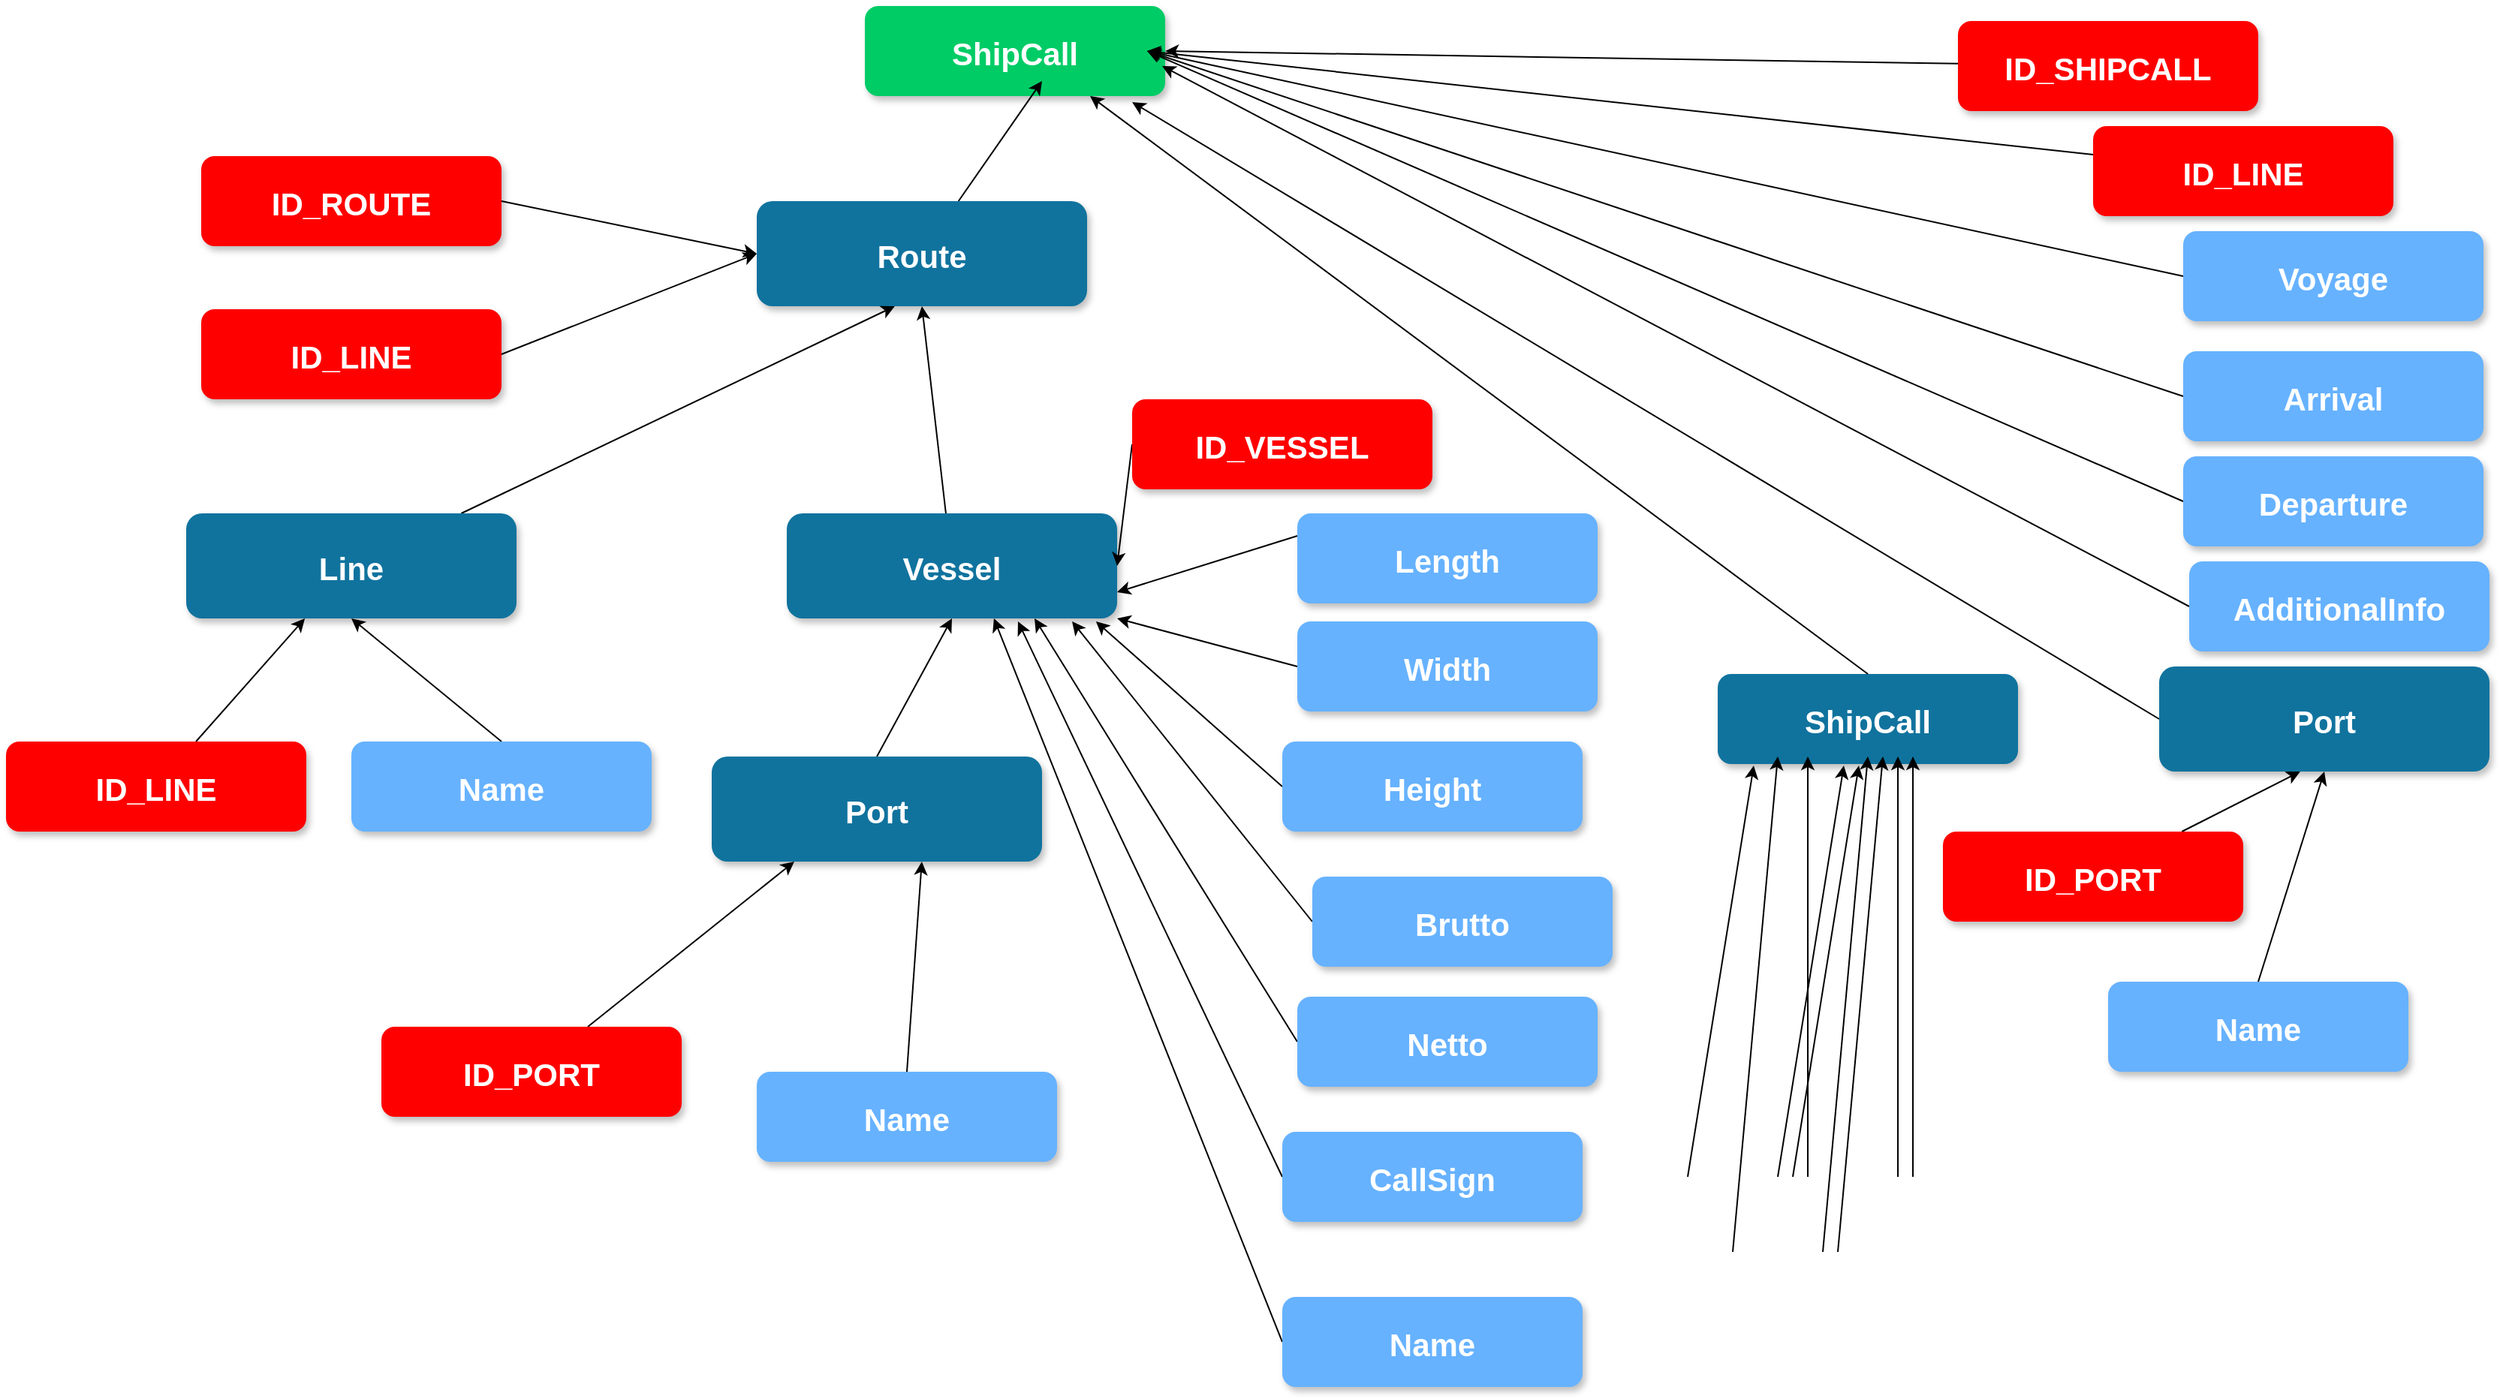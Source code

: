 <mxfile version="17.4.6" type="github">
  <diagram name="Page-1" id="97916047-d0de-89f5-080d-49f4d83e522f">
    <mxGraphModel dx="2844" dy="1444" grid="1" gridSize="10" guides="1" tooltips="1" connect="1" arrows="1" fold="1" page="1" pageScale="1.5" pageWidth="1169" pageHeight="827" background="none" math="0" shadow="0">
      <root>
        <mxCell id="0" />
        <mxCell id="1" parent="0" />
        <mxCell id="2" value="ShipCall" style="rounded=1;fillColor=#00CC66;strokeColor=none;shadow=1;gradientColor=none;fontStyle=1;fontColor=#FFFFFF;fontSize=21&#xa;;" parent="1" vertex="1">
          <mxGeometry x="672" y="180" width="200" height="60" as="geometry" />
        </mxCell>
        <mxCell id="lcggfKQUq6D2q7CxVZYy-72" style="edgeStyle=none;rounded=0;orthogonalLoop=1;jettySize=auto;html=1;entryX=0.59;entryY=0.833;entryDx=0;entryDy=0;entryPerimeter=0;" parent="1" source="3" target="2" edge="1">
          <mxGeometry relative="1" as="geometry" />
        </mxCell>
        <mxCell id="3" value="Route" style="rounded=1;fillColor=#10739E;strokeColor=none;shadow=1;gradientColor=none;fontStyle=1;fontColor=#FFFFFF;fontSize=21&#xa;;" parent="1" vertex="1">
          <mxGeometry x="600" y="310" width="220" height="70" as="geometry" />
        </mxCell>
        <mxCell id="lcggfKQUq6D2q7CxVZYy-66" style="edgeStyle=none;rounded=0;orthogonalLoop=1;jettySize=auto;html=1;entryX=1;entryY=0.5;entryDx=0;entryDy=0;" parent="1" source="lcggfKQUq6D2q7CxVZYy-57" target="2" edge="1">
          <mxGeometry relative="1" as="geometry" />
        </mxCell>
        <mxCell id="lcggfKQUq6D2q7CxVZYy-57" value="ID_SHIPCALL" style="rounded=1;fillColor=red;strokeColor=none;shadow=1;gradientColor=none;fontStyle=1;fontColor=#FFFFFF;fontSize=21&#xa;;" parent="1" vertex="1">
          <mxGeometry x="1400" y="190" width="200" height="60" as="geometry" />
        </mxCell>
        <mxCell id="lcggfKQUq6D2q7CxVZYy-67" style="edgeStyle=none;rounded=0;orthogonalLoop=1;jettySize=auto;html=1;" parent="1" source="lcggfKQUq6D2q7CxVZYy-58" edge="1">
          <mxGeometry relative="1" as="geometry">
            <mxPoint x="860" y="210" as="targetPoint" />
          </mxGeometry>
        </mxCell>
        <mxCell id="lcggfKQUq6D2q7CxVZYy-58" value="ID_LINE" style="rounded=1;fillColor=red&#xa;;strokeColor=none;shadow=1;gradientColor=none;fontStyle=1;fontColor=#FFFFFF;fontSize=21&#xa;;" parent="1" vertex="1">
          <mxGeometry x="1490" y="260" width="200" height="60" as="geometry" />
        </mxCell>
        <mxCell id="lcggfKQUq6D2q7CxVZYy-68" style="edgeStyle=none;rounded=0;orthogonalLoop=1;jettySize=auto;html=1;exitX=0;exitY=0.5;exitDx=0;exitDy=0;" parent="1" source="lcggfKQUq6D2q7CxVZYy-59" edge="1">
          <mxGeometry relative="1" as="geometry">
            <mxPoint x="860" y="210" as="targetPoint" />
          </mxGeometry>
        </mxCell>
        <mxCell id="lcggfKQUq6D2q7CxVZYy-59" value="Voyage" style="rounded=1;fillColor=#66B2FF;strokeColor=none;shadow=1;gradientColor=none;fontStyle=1;fontColor=#FFFFFF;fontSize=21&#xa;;" parent="1" vertex="1">
          <mxGeometry x="1550" y="330" width="200" height="60" as="geometry" />
        </mxCell>
        <mxCell id="lcggfKQUq6D2q7CxVZYy-69" style="edgeStyle=none;rounded=0;orthogonalLoop=1;jettySize=auto;html=1;exitX=0;exitY=0.5;exitDx=0;exitDy=0;" parent="1" source="lcggfKQUq6D2q7CxVZYy-60" edge="1">
          <mxGeometry relative="1" as="geometry">
            <mxPoint x="860" y="210" as="targetPoint" />
          </mxGeometry>
        </mxCell>
        <mxCell id="lcggfKQUq6D2q7CxVZYy-60" value="Arrival" style="rounded=1;fillColor=#66B2FF;strokeColor=none;shadow=1;gradientColor=none;fontStyle=1;fontColor=#FFFFFF;fontSize=21&#xa;;" parent="1" vertex="1">
          <mxGeometry x="1550" y="410" width="200" height="60" as="geometry" />
        </mxCell>
        <mxCell id="lcggfKQUq6D2q7CxVZYy-70" style="edgeStyle=none;rounded=0;orthogonalLoop=1;jettySize=auto;html=1;exitX=0;exitY=0.5;exitDx=0;exitDy=0;" parent="1" source="lcggfKQUq6D2q7CxVZYy-61" edge="1">
          <mxGeometry relative="1" as="geometry">
            <mxPoint x="860" y="210" as="targetPoint" />
          </mxGeometry>
        </mxCell>
        <mxCell id="lcggfKQUq6D2q7CxVZYy-61" value="Departure" style="rounded=1;fillColor=#66B2FF;strokeColor=none;shadow=1;gradientColor=none;fontStyle=1;fontColor=#FFFFFF;fontSize=21&#xa;;" parent="1" vertex="1">
          <mxGeometry x="1550" y="480" width="200" height="60" as="geometry" />
        </mxCell>
        <mxCell id="lcggfKQUq6D2q7CxVZYy-71" style="edgeStyle=none;rounded=0;orthogonalLoop=1;jettySize=auto;html=1;exitX=0;exitY=0.5;exitDx=0;exitDy=0;" parent="1" source="lcggfKQUq6D2q7CxVZYy-62" edge="1">
          <mxGeometry relative="1" as="geometry">
            <mxPoint x="870" y="220" as="targetPoint" />
          </mxGeometry>
        </mxCell>
        <mxCell id="lcggfKQUq6D2q7CxVZYy-62" value="AdditionalInfo" style="rounded=1;fillColor=#66B2FF;strokeColor=none;shadow=1;gradientColor=none;fontStyle=1;fontColor=#FFFFFF;fontSize=21&#xa;;" parent="1" vertex="1">
          <mxGeometry x="1554" y="550" width="200" height="60" as="geometry" />
        </mxCell>
        <mxCell id="lcggfKQUq6D2q7CxVZYy-65" style="edgeStyle=none;rounded=0;orthogonalLoop=1;jettySize=auto;html=1;entryX=0;entryY=0.75;entryDx=0;entryDy=0;" parent="1" source="lcggfKQUq6D2q7CxVZYy-58" target="lcggfKQUq6D2q7CxVZYy-58" edge="1">
          <mxGeometry relative="1" as="geometry" />
        </mxCell>
        <mxCell id="lcggfKQUq6D2q7CxVZYy-75" style="edgeStyle=none;rounded=0;orthogonalLoop=1;jettySize=auto;html=1;exitX=1;exitY=0.5;exitDx=0;exitDy=0;entryX=0;entryY=0.5;entryDx=0;entryDy=0;" parent="1" source="lcggfKQUq6D2q7CxVZYy-73" target="3" edge="1">
          <mxGeometry relative="1" as="geometry" />
        </mxCell>
        <mxCell id="lcggfKQUq6D2q7CxVZYy-73" value="ID_ROUTE" style="rounded=1;fillColor=red;strokeColor=none;shadow=1;gradientColor=none;fontStyle=1;fontColor=#FFFFFF;fontSize=21&#xa;;" parent="1" vertex="1">
          <mxGeometry x="230" y="280" width="200" height="60" as="geometry" />
        </mxCell>
        <mxCell id="lcggfKQUq6D2q7CxVZYy-76" style="edgeStyle=none;rounded=0;orthogonalLoop=1;jettySize=auto;html=1;exitX=1;exitY=0.5;exitDx=0;exitDy=0;entryX=0;entryY=0.5;entryDx=0;entryDy=0;" parent="1" source="lcggfKQUq6D2q7CxVZYy-74" target="3" edge="1">
          <mxGeometry relative="1" as="geometry">
            <mxPoint x="670" y="360" as="targetPoint" />
          </mxGeometry>
        </mxCell>
        <mxCell id="lcggfKQUq6D2q7CxVZYy-74" value="ID_LINE" style="rounded=1;fillColor=red&#xa;;strokeColor=none;shadow=1;gradientColor=none;fontStyle=1;fontColor=#FFFFFF;fontSize=21&#xa;;" parent="1" vertex="1">
          <mxGeometry x="230" y="382" width="200" height="60" as="geometry" />
        </mxCell>
        <mxCell id="lcggfKQUq6D2q7CxVZYy-86" style="edgeStyle=none;rounded=0;orthogonalLoop=1;jettySize=auto;html=1;entryX=0.418;entryY=1;entryDx=0;entryDy=0;entryPerimeter=0;" parent="1" source="lcggfKQUq6D2q7CxVZYy-77" target="3" edge="1">
          <mxGeometry relative="1" as="geometry" />
        </mxCell>
        <mxCell id="lcggfKQUq6D2q7CxVZYy-77" value="Line" style="rounded=1;fillColor=#10739E;strokeColor=none;shadow=1;gradientColor=none;fontStyle=1;fontColor=#FFFFFF;fontSize=21&#xa;;" parent="1" vertex="1">
          <mxGeometry x="220" y="518" width="220" height="70" as="geometry" />
        </mxCell>
        <mxCell id="lcggfKQUq6D2q7CxVZYy-87" style="edgeStyle=none;rounded=0;orthogonalLoop=1;jettySize=auto;html=1;entryX=0.5;entryY=1;entryDx=0;entryDy=0;" parent="1" source="lcggfKQUq6D2q7CxVZYy-78" target="3" edge="1">
          <mxGeometry relative="1" as="geometry" />
        </mxCell>
        <mxCell id="lcggfKQUq6D2q7CxVZYy-78" value="Vessel" style="rounded=1;fillColor=#10739E;strokeColor=none;shadow=1;gradientColor=none;fontStyle=1;fontColor=#FFFFFF;fontSize=21&#xa;;" parent="1" vertex="1">
          <mxGeometry x="620" y="518" width="220" height="70" as="geometry" />
        </mxCell>
        <mxCell id="lcggfKQUq6D2q7CxVZYy-85" style="edgeStyle=none;rounded=0;orthogonalLoop=1;jettySize=auto;html=1;exitX=0;exitY=0.5;exitDx=0;exitDy=0;entryX=0.89;entryY=1.067;entryDx=0;entryDy=0;entryPerimeter=0;" parent="1" source="lcggfKQUq6D2q7CxVZYy-79" target="2" edge="1">
          <mxGeometry relative="1" as="geometry" />
        </mxCell>
        <mxCell id="lcggfKQUq6D2q7CxVZYy-79" value="Port" style="rounded=1;fillColor=#10739E;strokeColor=none;shadow=1;gradientColor=none;fontStyle=1;fontColor=#FFFFFF;fontSize=21&#xa;;" parent="1" vertex="1">
          <mxGeometry x="1534" y="620" width="220" height="70" as="geometry" />
        </mxCell>
        <mxCell id="lcggfKQUq6D2q7CxVZYy-83" style="edgeStyle=none;rounded=0;orthogonalLoop=1;jettySize=auto;html=1;entryX=0.427;entryY=1;entryDx=0;entryDy=0;entryPerimeter=0;" parent="1" source="lcggfKQUq6D2q7CxVZYy-80" target="lcggfKQUq6D2q7CxVZYy-79" edge="1">
          <mxGeometry relative="1" as="geometry" />
        </mxCell>
        <mxCell id="lcggfKQUq6D2q7CxVZYy-80" value="ID_PORT" style="rounded=1;fillColor=red;strokeColor=none;shadow=1;gradientColor=none;fontStyle=1;fontColor=#FFFFFF;fontSize=21&#xa;;" parent="1" vertex="1">
          <mxGeometry x="1390" y="730" width="200" height="60" as="geometry" />
        </mxCell>
        <mxCell id="lcggfKQUq6D2q7CxVZYy-84" style="edgeStyle=none;rounded=0;orthogonalLoop=1;jettySize=auto;html=1;exitX=0.5;exitY=0;exitDx=0;exitDy=0;entryX=0.5;entryY=1;entryDx=0;entryDy=0;" parent="1" source="lcggfKQUq6D2q7CxVZYy-82" target="lcggfKQUq6D2q7CxVZYy-79" edge="1">
          <mxGeometry relative="1" as="geometry" />
        </mxCell>
        <mxCell id="lcggfKQUq6D2q7CxVZYy-82" value="Name" style="rounded=1;fillColor=#66B2FF;strokeColor=none;shadow=1;gradientColor=none;fontStyle=1;fontColor=#FFFFFF;fontSize=21&#xa;;" parent="1" vertex="1">
          <mxGeometry x="1500" y="830" width="200" height="60" as="geometry" />
        </mxCell>
        <mxCell id="lcggfKQUq6D2q7CxVZYy-90" style="edgeStyle=none;rounded=0;orthogonalLoop=1;jettySize=auto;html=1;" parent="1" source="lcggfKQUq6D2q7CxVZYy-88" target="lcggfKQUq6D2q7CxVZYy-77" edge="1">
          <mxGeometry relative="1" as="geometry" />
        </mxCell>
        <mxCell id="lcggfKQUq6D2q7CxVZYy-88" value="ID_LINE" style="rounded=1;fillColor=red&#xa;;strokeColor=none;shadow=1;gradientColor=none;fontStyle=1;fontColor=#FFFFFF;fontSize=21&#xa;;" parent="1" vertex="1">
          <mxGeometry x="100" y="670" width="200" height="60" as="geometry" />
        </mxCell>
        <mxCell id="lcggfKQUq6D2q7CxVZYy-91" style="edgeStyle=none;rounded=0;orthogonalLoop=1;jettySize=auto;html=1;exitX=0.5;exitY=0;exitDx=0;exitDy=0;entryX=0.5;entryY=1;entryDx=0;entryDy=0;" parent="1" source="lcggfKQUq6D2q7CxVZYy-89" target="lcggfKQUq6D2q7CxVZYy-77" edge="1">
          <mxGeometry relative="1" as="geometry" />
        </mxCell>
        <mxCell id="lcggfKQUq6D2q7CxVZYy-89" value="Name" style="rounded=1;fillColor=#66B2FF;strokeColor=none;shadow=1;gradientColor=none;fontStyle=1;fontColor=#FFFFFF;fontSize=21&#xa;;" parent="1" vertex="1">
          <mxGeometry x="330" y="670" width="200" height="60" as="geometry" />
        </mxCell>
        <mxCell id="lcggfKQUq6D2q7CxVZYy-97" style="edgeStyle=none;rounded=0;orthogonalLoop=1;jettySize=auto;html=1;exitX=0.5;exitY=0;exitDx=0;exitDy=0;entryX=0.5;entryY=1;entryDx=0;entryDy=0;" parent="1" source="lcggfKQUq6D2q7CxVZYy-92" target="lcggfKQUq6D2q7CxVZYy-78" edge="1">
          <mxGeometry relative="1" as="geometry" />
        </mxCell>
        <mxCell id="lcggfKQUq6D2q7CxVZYy-92" value="Port" style="rounded=1;fillColor=#10739E;strokeColor=none;shadow=1;gradientColor=none;fontStyle=1;fontColor=#FFFFFF;fontSize=21&#xa;;" parent="1" vertex="1">
          <mxGeometry x="570" y="680" width="220" height="70" as="geometry" />
        </mxCell>
        <mxCell id="lcggfKQUq6D2q7CxVZYy-95" style="edgeStyle=none;rounded=0;orthogonalLoop=1;jettySize=auto;html=1;entryX=0.25;entryY=1;entryDx=0;entryDy=0;" parent="1" source="lcggfKQUq6D2q7CxVZYy-93" target="lcggfKQUq6D2q7CxVZYy-92" edge="1">
          <mxGeometry relative="1" as="geometry" />
        </mxCell>
        <mxCell id="lcggfKQUq6D2q7CxVZYy-93" value="ID_PORT" style="rounded=1;fillColor=red;strokeColor=none;shadow=1;gradientColor=none;fontStyle=1;fontColor=#FFFFFF;fontSize=21&#xa;;" parent="1" vertex="1">
          <mxGeometry x="350" y="860" width="200" height="60" as="geometry" />
        </mxCell>
        <mxCell id="lcggfKQUq6D2q7CxVZYy-96" style="edgeStyle=none;rounded=0;orthogonalLoop=1;jettySize=auto;html=1;exitX=0.5;exitY=0;exitDx=0;exitDy=0;entryX=0.636;entryY=1;entryDx=0;entryDy=0;entryPerimeter=0;" parent="1" source="lcggfKQUq6D2q7CxVZYy-94" target="lcggfKQUq6D2q7CxVZYy-92" edge="1">
          <mxGeometry relative="1" as="geometry" />
        </mxCell>
        <mxCell id="lcggfKQUq6D2q7CxVZYy-94" value="Name" style="rounded=1;fillColor=#66B2FF;strokeColor=none;shadow=1;gradientColor=none;fontStyle=1;fontColor=#FFFFFF;fontSize=21&#xa;;" parent="1" vertex="1">
          <mxGeometry x="600" y="890" width="200" height="60" as="geometry" />
        </mxCell>
        <mxCell id="lcggfKQUq6D2q7CxVZYy-99" style="edgeStyle=none;rounded=0;orthogonalLoop=1;jettySize=auto;html=1;exitX=0;exitY=0.5;exitDx=0;exitDy=0;entryX=1;entryY=0.5;entryDx=0;entryDy=0;" parent="1" source="lcggfKQUq6D2q7CxVZYy-98" target="lcggfKQUq6D2q7CxVZYy-78" edge="1">
          <mxGeometry relative="1" as="geometry" />
        </mxCell>
        <mxCell id="lcggfKQUq6D2q7CxVZYy-98" value="ID_VESSEL" style="rounded=1;fillColor=red;strokeColor=none;shadow=1;gradientColor=none;fontStyle=1;fontColor=#FFFFFF;fontSize=21&#xa;;" parent="1" vertex="1">
          <mxGeometry x="850" y="442" width="200" height="60" as="geometry" />
        </mxCell>
        <mxCell id="lcggfKQUq6D2q7CxVZYy-101" style="edgeStyle=none;rounded=0;orthogonalLoop=1;jettySize=auto;html=1;exitX=0;exitY=0.25;exitDx=0;exitDy=0;entryX=1;entryY=0.75;entryDx=0;entryDy=0;" parent="1" source="lcggfKQUq6D2q7CxVZYy-100" target="lcggfKQUq6D2q7CxVZYy-78" edge="1">
          <mxGeometry relative="1" as="geometry" />
        </mxCell>
        <mxCell id="lcggfKQUq6D2q7CxVZYy-100" value="Length" style="rounded=1;fillColor=#66B2FF;strokeColor=none;shadow=1;gradientColor=none;fontStyle=1;fontColor=#FFFFFF;fontSize=21&#xa;;" parent="1" vertex="1">
          <mxGeometry x="960" y="518" width="200" height="60" as="geometry" />
        </mxCell>
        <mxCell id="lcggfKQUq6D2q7CxVZYy-103" style="edgeStyle=none;rounded=0;orthogonalLoop=1;jettySize=auto;html=1;exitX=0;exitY=0.5;exitDx=0;exitDy=0;entryX=1;entryY=1;entryDx=0;entryDy=0;" parent="1" source="lcggfKQUq6D2q7CxVZYy-102" target="lcggfKQUq6D2q7CxVZYy-78" edge="1">
          <mxGeometry relative="1" as="geometry" />
        </mxCell>
        <mxCell id="lcggfKQUq6D2q7CxVZYy-102" value="Width" style="rounded=1;fillColor=#66B2FF;strokeColor=none;shadow=1;gradientColor=none;fontStyle=1;fontColor=#FFFFFF;fontSize=21&#xa;;" parent="1" vertex="1">
          <mxGeometry x="960" y="590" width="200" height="60" as="geometry" />
        </mxCell>
        <mxCell id="lcggfKQUq6D2q7CxVZYy-105" style="edgeStyle=none;rounded=0;orthogonalLoop=1;jettySize=auto;html=1;exitX=0;exitY=0.5;exitDx=0;exitDy=0;entryX=0.936;entryY=1.029;entryDx=0;entryDy=0;entryPerimeter=0;" parent="1" source="lcggfKQUq6D2q7CxVZYy-104" target="lcggfKQUq6D2q7CxVZYy-78" edge="1">
          <mxGeometry relative="1" as="geometry" />
        </mxCell>
        <mxCell id="lcggfKQUq6D2q7CxVZYy-104" value="Height" style="rounded=1;fillColor=#66B2FF;strokeColor=none;shadow=1;gradientColor=none;fontStyle=1;fontColor=#FFFFFF;fontSize=21&#xa;;" parent="1" vertex="1">
          <mxGeometry x="950" y="670" width="200" height="60" as="geometry" />
        </mxCell>
        <mxCell id="lcggfKQUq6D2q7CxVZYy-107" style="edgeStyle=none;rounded=0;orthogonalLoop=1;jettySize=auto;html=1;exitX=0;exitY=0.5;exitDx=0;exitDy=0;" parent="1" source="lcggfKQUq6D2q7CxVZYy-106" edge="1">
          <mxGeometry relative="1" as="geometry">
            <mxPoint x="810" y="590" as="targetPoint" />
          </mxGeometry>
        </mxCell>
        <mxCell id="lcggfKQUq6D2q7CxVZYy-106" value="Brutto" style="rounded=1;fillColor=#66B2FF;strokeColor=none;shadow=1;gradientColor=none;fontStyle=1;fontColor=#FFFFFF;fontSize=21&#xa;;" parent="1" vertex="1">
          <mxGeometry x="970" y="760" width="200" height="60" as="geometry" />
        </mxCell>
        <mxCell id="lcggfKQUq6D2q7CxVZYy-109" style="edgeStyle=none;rounded=0;orthogonalLoop=1;jettySize=auto;html=1;exitX=0;exitY=0.5;exitDx=0;exitDy=0;entryX=0.75;entryY=1;entryDx=0;entryDy=0;" parent="1" source="lcggfKQUq6D2q7CxVZYy-108" target="lcggfKQUq6D2q7CxVZYy-78" edge="1">
          <mxGeometry relative="1" as="geometry" />
        </mxCell>
        <mxCell id="lcggfKQUq6D2q7CxVZYy-108" value="Netto" style="rounded=1;fillColor=#66B2FF;strokeColor=none;shadow=1;gradientColor=none;fontStyle=1;fontColor=#FFFFFF;fontSize=21&#xa;;" parent="1" vertex="1">
          <mxGeometry x="960" y="840" width="200" height="60" as="geometry" />
        </mxCell>
        <mxCell id="lcggfKQUq6D2q7CxVZYy-111" style="edgeStyle=none;rounded=0;orthogonalLoop=1;jettySize=auto;html=1;exitX=0;exitY=0.5;exitDx=0;exitDy=0;entryX=0.7;entryY=1.029;entryDx=0;entryDy=0;entryPerimeter=0;" parent="1" source="lcggfKQUq6D2q7CxVZYy-110" target="lcggfKQUq6D2q7CxVZYy-78" edge="1">
          <mxGeometry relative="1" as="geometry" />
        </mxCell>
        <mxCell id="lcggfKQUq6D2q7CxVZYy-110" value="CallSign" style="rounded=1;fillColor=#66B2FF;strokeColor=none;shadow=1;gradientColor=none;fontStyle=1;fontColor=#FFFFFF;fontSize=21&#xa;;" parent="1" vertex="1">
          <mxGeometry x="950" y="930" width="200" height="60" as="geometry" />
        </mxCell>
        <mxCell id="lcggfKQUq6D2q7CxVZYy-113" style="edgeStyle=none;rounded=0;orthogonalLoop=1;jettySize=auto;html=1;exitX=0;exitY=0.5;exitDx=0;exitDy=0;entryX=0.627;entryY=1;entryDx=0;entryDy=0;entryPerimeter=0;" parent="1" source="lcggfKQUq6D2q7CxVZYy-112" target="lcggfKQUq6D2q7CxVZYy-78" edge="1">
          <mxGeometry relative="1" as="geometry" />
        </mxCell>
        <mxCell id="lcggfKQUq6D2q7CxVZYy-112" value="Name" style="rounded=1;fillColor=#66B2FF;strokeColor=none;shadow=1;gradientColor=none;fontStyle=1;fontColor=#FFFFFF;fontSize=21&#xa;;" parent="1" vertex="1">
          <mxGeometry x="950" y="1040" width="200" height="60" as="geometry" />
        </mxCell>
        <mxCell id="4D_FJpm2fTLsMuWMtahU-3" value="ShipCall" style="rounded=1;fillColor=#10739E;strokeColor=none;shadow=1;gradientColor=none;fontStyle=1;fontColor=#FFFFFF;fontSize=21&#xa;;" vertex="1" parent="1">
          <mxGeometry x="1240" y="625" width="200" height="60" as="geometry" />
        </mxCell>
        <mxCell id="4D_FJpm2fTLsMuWMtahU-7" value="" style="endArrow=classic;html=1;rounded=0;exitX=0.5;exitY=0;exitDx=0;exitDy=0;entryX=0.75;entryY=1;entryDx=0;entryDy=0;" edge="1" parent="1" source="4D_FJpm2fTLsMuWMtahU-3" target="2">
          <mxGeometry width="50" height="50" relative="1" as="geometry">
            <mxPoint x="1320" y="840" as="sourcePoint" />
            <mxPoint x="820" y="270" as="targetPoint" />
          </mxGeometry>
        </mxCell>
        <mxCell id="4D_FJpm2fTLsMuWMtahU-10" value="" style="endArrow=classic;html=1;rounded=0;" edge="1" parent="1">
          <mxGeometry width="50" height="50" relative="1" as="geometry">
            <mxPoint x="1250" y="1010" as="sourcePoint" />
            <mxPoint x="1280" y="680" as="targetPoint" />
          </mxGeometry>
        </mxCell>
        <mxCell id="4D_FJpm2fTLsMuWMtahU-11" value="" style="endArrow=classic;html=1;rounded=0;" edge="1" parent="1">
          <mxGeometry width="50" height="50" relative="1" as="geometry">
            <mxPoint x="1300" y="960" as="sourcePoint" />
            <mxPoint x="1300" y="680" as="targetPoint" />
          </mxGeometry>
        </mxCell>
        <mxCell id="4D_FJpm2fTLsMuWMtahU-12" value="" style="endArrow=classic;html=1;rounded=0;entryX=0.12;entryY=1.017;entryDx=0;entryDy=0;entryPerimeter=0;" edge="1" parent="1" target="4D_FJpm2fTLsMuWMtahU-3">
          <mxGeometry width="50" height="50" relative="1" as="geometry">
            <mxPoint x="1220" y="960" as="sourcePoint" />
            <mxPoint x="1480" y="880" as="targetPoint" />
          </mxGeometry>
        </mxCell>
        <mxCell id="4D_FJpm2fTLsMuWMtahU-13" value="" style="endArrow=classic;html=1;rounded=0;entryX=0.12;entryY=1.017;entryDx=0;entryDy=0;entryPerimeter=0;" edge="1" parent="1">
          <mxGeometry width="50" height="50" relative="1" as="geometry">
            <mxPoint x="1280" y="960" as="sourcePoint" />
            <mxPoint x="1324" y="686.02" as="targetPoint" />
          </mxGeometry>
        </mxCell>
        <mxCell id="4D_FJpm2fTLsMuWMtahU-14" value="" style="endArrow=classic;html=1;rounded=0;" edge="1" parent="1">
          <mxGeometry width="50" height="50" relative="1" as="geometry">
            <mxPoint x="1310" y="1010" as="sourcePoint" />
            <mxPoint x="1340" y="680" as="targetPoint" />
          </mxGeometry>
        </mxCell>
        <mxCell id="4D_FJpm2fTLsMuWMtahU-15" value="" style="endArrow=classic;html=1;rounded=0;" edge="1" parent="1">
          <mxGeometry width="50" height="50" relative="1" as="geometry">
            <mxPoint x="1360" y="960" as="sourcePoint" />
            <mxPoint x="1360" y="680" as="targetPoint" />
          </mxGeometry>
        </mxCell>
        <mxCell id="4D_FJpm2fTLsMuWMtahU-16" value="" style="endArrow=classic;html=1;rounded=0;entryX=0.12;entryY=1.017;entryDx=0;entryDy=0;entryPerimeter=0;" edge="1" parent="1">
          <mxGeometry width="50" height="50" relative="1" as="geometry">
            <mxPoint x="1290" y="960" as="sourcePoint" />
            <mxPoint x="1334" y="686.02" as="targetPoint" />
          </mxGeometry>
        </mxCell>
        <mxCell id="4D_FJpm2fTLsMuWMtahU-17" value="" style="endArrow=classic;html=1;rounded=0;" edge="1" parent="1">
          <mxGeometry width="50" height="50" relative="1" as="geometry">
            <mxPoint x="1320" y="1010" as="sourcePoint" />
            <mxPoint x="1350" y="680" as="targetPoint" />
          </mxGeometry>
        </mxCell>
        <mxCell id="4D_FJpm2fTLsMuWMtahU-18" value="" style="endArrow=classic;html=1;rounded=0;" edge="1" parent="1">
          <mxGeometry width="50" height="50" relative="1" as="geometry">
            <mxPoint x="1370" y="960" as="sourcePoint" />
            <mxPoint x="1370" y="680" as="targetPoint" />
          </mxGeometry>
        </mxCell>
      </root>
    </mxGraphModel>
  </diagram>
</mxfile>
